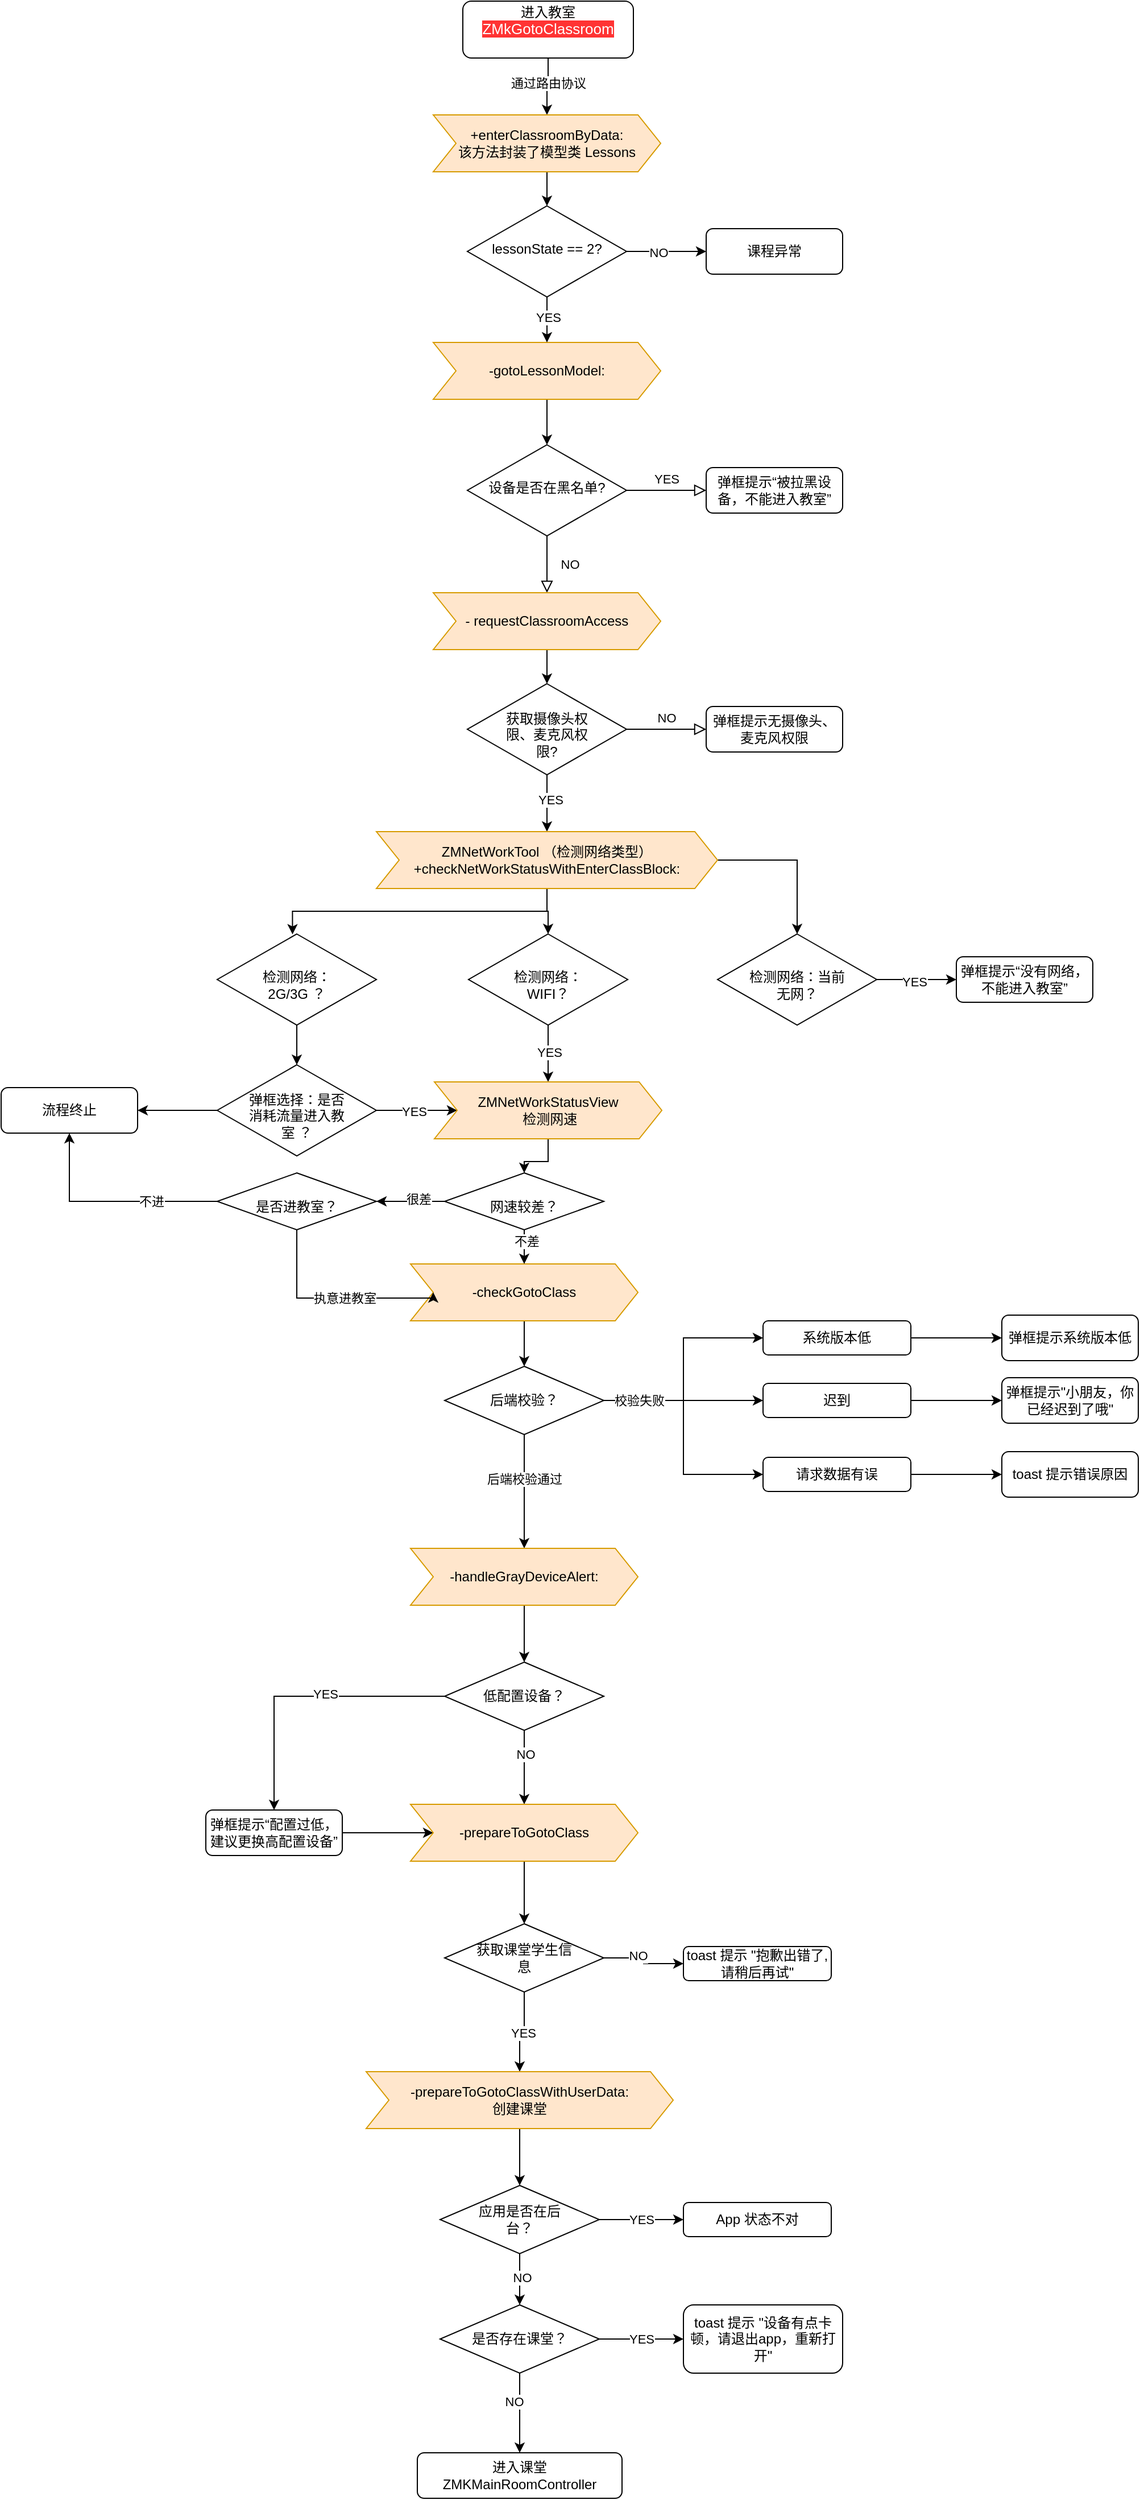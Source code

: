 <mxfile version="14.4.8" type="github" pages="2">
  <diagram id="C5RBs43oDa-KdzZeNtuy" name="进入教室逻辑导图（最新）">
    <mxGraphModel dx="2326" dy="2866" grid="1" gridSize="10" guides="1" tooltips="1" connect="1" arrows="1" fold="1" page="1" pageScale="1" pageWidth="827" pageHeight="1169" math="0" shadow="0">
      <root>
        <mxCell id="WIyWlLk6GJQsqaUBKTNV-0" />
        <mxCell id="WIyWlLk6GJQsqaUBKTNV-1" parent="WIyWlLk6GJQsqaUBKTNV-0" />
        <mxCell id="ccX7Cr4w7bAmjQZFq0Yj-414" style="edgeStyle=orthogonalEdgeStyle;rounded=0;orthogonalLoop=1;jettySize=auto;html=1;entryX=0.5;entryY=0;entryDx=0;entryDy=0;" parent="WIyWlLk6GJQsqaUBKTNV-1" source="ccX7Cr4w7bAmjQZFq0Yj-324" target="ccX7Cr4w7bAmjQZFq0Yj-413" edge="1">
          <mxGeometry relative="1" as="geometry" />
        </mxCell>
        <mxCell id="ccX7Cr4w7bAmjQZFq0Yj-415" value="通过路由协议" style="edgeLabel;html=1;align=center;verticalAlign=middle;resizable=0;points=[];" parent="ccX7Cr4w7bAmjQZFq0Yj-414" vertex="1" connectable="0">
          <mxGeometry x="-0.154" relative="1" as="geometry">
            <mxPoint as="offset" />
          </mxGeometry>
        </mxCell>
        <mxCell id="ccX7Cr4w7bAmjQZFq0Yj-324" value="进入教室&lt;br&gt;&lt;div style=&quot;font-size: 13px&quot;&gt;&lt;font style=&quot;font-size: 13px ; background-color: rgb(255 , 51 , 51)&quot; color=&quot;#ffffff&quot;&gt;ZMkGotoClassroom&lt;/font&gt;&lt;/div&gt;&lt;div style=&quot;font-size: 13px&quot;&gt;&lt;span style=&quot;background-color: rgb(230 , 255 , 204)&quot;&gt;&lt;br&gt;&lt;/span&gt;&lt;/div&gt;" style="rounded=1;whiteSpace=wrap;html=1;fontSize=12;glass=0;strokeWidth=1;shadow=0;" parent="WIyWlLk6GJQsqaUBKTNV-1" vertex="1">
          <mxGeometry x="1326" y="-910" width="150" height="50" as="geometry" />
        </mxCell>
        <mxCell id="ccX7Cr4w7bAmjQZFq0Yj-325" value="NO" style="rounded=0;html=1;jettySize=auto;orthogonalLoop=1;fontSize=11;endArrow=block;endFill=0;endSize=8;strokeWidth=1;shadow=0;labelBackgroundColor=none;edgeStyle=orthogonalEdgeStyle;entryX=0.5;entryY=0;entryDx=0;entryDy=0;" parent="WIyWlLk6GJQsqaUBKTNV-1" source="ccX7Cr4w7bAmjQZFq0Yj-327" target="ccX7Cr4w7bAmjQZFq0Yj-395" edge="1">
          <mxGeometry y="20" relative="1" as="geometry">
            <mxPoint as="offset" />
            <mxPoint x="1380" y="-10" as="targetPoint" />
          </mxGeometry>
        </mxCell>
        <mxCell id="ccX7Cr4w7bAmjQZFq0Yj-326" value="YES" style="edgeStyle=orthogonalEdgeStyle;rounded=0;html=1;jettySize=auto;orthogonalLoop=1;fontSize=11;endArrow=block;endFill=0;endSize=8;strokeWidth=1;shadow=0;labelBackgroundColor=none;" parent="WIyWlLk6GJQsqaUBKTNV-1" source="ccX7Cr4w7bAmjQZFq0Yj-327" target="ccX7Cr4w7bAmjQZFq0Yj-328" edge="1">
          <mxGeometry y="10" relative="1" as="geometry">
            <mxPoint as="offset" />
          </mxGeometry>
        </mxCell>
        <mxCell id="ccX7Cr4w7bAmjQZFq0Yj-327" value="设备是否在黑名单?" style="rhombus;whiteSpace=wrap;html=1;shadow=0;fontFamily=Helvetica;fontSize=12;align=center;strokeWidth=1;spacing=6;spacingTop=-4;" parent="WIyWlLk6GJQsqaUBKTNV-1" vertex="1">
          <mxGeometry x="1330" y="-520" width="140" height="80" as="geometry" />
        </mxCell>
        <mxCell id="ccX7Cr4w7bAmjQZFq0Yj-328" value="弹框提示“被拉黑设备，不能进入教室”" style="rounded=1;whiteSpace=wrap;html=1;fontSize=12;glass=0;strokeWidth=1;shadow=0;" parent="WIyWlLk6GJQsqaUBKTNV-1" vertex="1">
          <mxGeometry x="1540" y="-500" width="120" height="40" as="geometry" />
        </mxCell>
        <mxCell id="ccX7Cr4w7bAmjQZFq0Yj-330" value="NO" style="edgeStyle=orthogonalEdgeStyle;rounded=0;html=1;jettySize=auto;orthogonalLoop=1;fontSize=11;endArrow=block;endFill=0;endSize=8;strokeWidth=1;shadow=0;labelBackgroundColor=none;" parent="WIyWlLk6GJQsqaUBKTNV-1" source="ccX7Cr4w7bAmjQZFq0Yj-331" target="ccX7Cr4w7bAmjQZFq0Yj-333" edge="1">
          <mxGeometry y="10" relative="1" as="geometry">
            <mxPoint as="offset" />
          </mxGeometry>
        </mxCell>
        <mxCell id="ccX7Cr4w7bAmjQZFq0Yj-434" style="edgeStyle=orthogonalEdgeStyle;rounded=0;orthogonalLoop=1;jettySize=auto;html=1;entryX=0.5;entryY=0;entryDx=0;entryDy=0;" parent="WIyWlLk6GJQsqaUBKTNV-1" source="ccX7Cr4w7bAmjQZFq0Yj-331" target="ccX7Cr4w7bAmjQZFq0Yj-433" edge="1">
          <mxGeometry relative="1" as="geometry" />
        </mxCell>
        <mxCell id="ccX7Cr4w7bAmjQZFq0Yj-435" value="YES" style="edgeLabel;html=1;align=center;verticalAlign=middle;resizable=0;points=[];" parent="ccX7Cr4w7bAmjQZFq0Yj-434" vertex="1" connectable="0">
          <mxGeometry x="-0.122" y="3" relative="1" as="geometry">
            <mxPoint as="offset" />
          </mxGeometry>
        </mxCell>
        <mxCell id="ccX7Cr4w7bAmjQZFq0Yj-331" value="获取摄像头权限、麦克风权限?" style="rhombus;whiteSpace=wrap;html=1;shadow=0;fontFamily=Helvetica;fontSize=12;align=center;strokeWidth=1;spacing=6;spacingTop=10;spacingLeft=20;spacingRight=20;" parent="WIyWlLk6GJQsqaUBKTNV-1" vertex="1">
          <mxGeometry x="1330" y="-310" width="140" height="80" as="geometry" />
        </mxCell>
        <mxCell id="ccX7Cr4w7bAmjQZFq0Yj-332" value="进入课堂&lt;br&gt;ZMKMainRoomController" style="rounded=1;whiteSpace=wrap;html=1;fontSize=12;glass=0;strokeWidth=1;shadow=0;" parent="WIyWlLk6GJQsqaUBKTNV-1" vertex="1">
          <mxGeometry x="1286" y="1245" width="180" height="40" as="geometry" />
        </mxCell>
        <mxCell id="ccX7Cr4w7bAmjQZFq0Yj-333" value="弹框提示无摄像头、麦克风权限" style="rounded=1;whiteSpace=wrap;html=1;fontSize=12;glass=0;strokeWidth=1;shadow=0;" parent="WIyWlLk6GJQsqaUBKTNV-1" vertex="1">
          <mxGeometry x="1540" y="-290" width="120" height="40" as="geometry" />
        </mxCell>
        <mxCell id="ccX7Cr4w7bAmjQZFq0Yj-334" style="edgeStyle=orthogonalEdgeStyle;rounded=0;orthogonalLoop=1;jettySize=auto;html=1;entryX=0;entryY=0.5;entryDx=0;entryDy=0;" parent="WIyWlLk6GJQsqaUBKTNV-1" source="ccX7Cr4w7bAmjQZFq0Yj-337" target="ccX7Cr4w7bAmjQZFq0Yj-338" edge="1">
          <mxGeometry relative="1" as="geometry" />
        </mxCell>
        <mxCell id="ccX7Cr4w7bAmjQZFq0Yj-335" value="YES" style="edgeLabel;html=1;align=center;verticalAlign=middle;resizable=0;points=[];" parent="ccX7Cr4w7bAmjQZFq0Yj-334" vertex="1" connectable="0">
          <mxGeometry x="-0.067" y="-2" relative="1" as="geometry">
            <mxPoint as="offset" />
          </mxGeometry>
        </mxCell>
        <mxCell id="ccX7Cr4w7bAmjQZFq0Yj-337" value="检测网络：当前无网？" style="rhombus;whiteSpace=wrap;html=1;shadow=0;fontFamily=Helvetica;fontSize=12;align=center;strokeWidth=1;spacing=6;spacingTop=10;spacingLeft=20;spacingRight=20;" parent="WIyWlLk6GJQsqaUBKTNV-1" vertex="1">
          <mxGeometry x="1550" y="-90" width="140" height="80" as="geometry" />
        </mxCell>
        <mxCell id="ccX7Cr4w7bAmjQZFq0Yj-338" value="弹框提示“没有网络，不能进入教室”" style="rounded=1;whiteSpace=wrap;html=1;fontSize=12;glass=0;strokeWidth=1;shadow=0;" parent="WIyWlLk6GJQsqaUBKTNV-1" vertex="1">
          <mxGeometry x="1760" y="-70" width="120" height="40" as="geometry" />
        </mxCell>
        <mxCell id="ccX7Cr4w7bAmjQZFq0Yj-442" style="edgeStyle=orthogonalEdgeStyle;rounded=0;orthogonalLoop=1;jettySize=auto;html=1;entryX=0.5;entryY=0;entryDx=0;entryDy=0;" parent="WIyWlLk6GJQsqaUBKTNV-1" source="ccX7Cr4w7bAmjQZFq0Yj-340" target="ccX7Cr4w7bAmjQZFq0Yj-441" edge="1">
          <mxGeometry relative="1" as="geometry" />
        </mxCell>
        <mxCell id="ccX7Cr4w7bAmjQZFq0Yj-445" value="YES" style="edgeLabel;html=1;align=center;verticalAlign=middle;resizable=0;points=[];" parent="ccX7Cr4w7bAmjQZFq0Yj-442" vertex="1" connectable="0">
          <mxGeometry x="-0.048" y="1" relative="1" as="geometry">
            <mxPoint as="offset" />
          </mxGeometry>
        </mxCell>
        <mxCell id="ccX7Cr4w7bAmjQZFq0Yj-340" value="检测网络：WIFI？" style="rhombus;whiteSpace=wrap;html=1;shadow=0;fontFamily=Helvetica;fontSize=12;align=center;strokeWidth=1;spacing=6;spacingTop=10;spacingLeft=20;spacingRight=20;" parent="WIyWlLk6GJQsqaUBKTNV-1" vertex="1">
          <mxGeometry x="1331" y="-90" width="140" height="80" as="geometry" />
        </mxCell>
        <mxCell id="ccX7Cr4w7bAmjQZFq0Yj-438" style="edgeStyle=orthogonalEdgeStyle;rounded=0;orthogonalLoop=1;jettySize=auto;html=1;entryX=0.5;entryY=0;entryDx=0;entryDy=0;" parent="WIyWlLk6GJQsqaUBKTNV-1" source="ccX7Cr4w7bAmjQZFq0Yj-343" target="ccX7Cr4w7bAmjQZFq0Yj-431" edge="1">
          <mxGeometry relative="1" as="geometry" />
        </mxCell>
        <mxCell id="ccX7Cr4w7bAmjQZFq0Yj-343" value="检测网络：2G/3G ？" style="rhombus;whiteSpace=wrap;html=1;shadow=0;fontFamily=Helvetica;fontSize=12;align=center;strokeWidth=1;spacing=6;spacingTop=10;spacingLeft=20;spacingRight=20;" parent="WIyWlLk6GJQsqaUBKTNV-1" vertex="1">
          <mxGeometry x="1110" y="-90" width="140" height="80" as="geometry" />
        </mxCell>
        <mxCell id="ccX7Cr4w7bAmjQZFq0Yj-349" value="流程终止" style="rounded=1;whiteSpace=wrap;html=1;fontSize=12;glass=0;strokeWidth=1;shadow=0;" parent="WIyWlLk6GJQsqaUBKTNV-1" vertex="1">
          <mxGeometry x="920" y="45" width="120" height="40" as="geometry" />
        </mxCell>
        <mxCell id="ccX7Cr4w7bAmjQZFq0Yj-350" style="edgeStyle=orthogonalEdgeStyle;rounded=0;orthogonalLoop=1;jettySize=auto;html=1;entryX=0.5;entryY=0;entryDx=0;entryDy=0;exitX=1;exitY=0.5;exitDx=0;exitDy=0;" parent="WIyWlLk6GJQsqaUBKTNV-1" source="ccX7Cr4w7bAmjQZFq0Yj-433" target="ccX7Cr4w7bAmjQZFq0Yj-337" edge="1">
          <mxGeometry relative="1" as="geometry">
            <mxPoint x="1460.0" y="-70" as="sourcePoint" />
          </mxGeometry>
        </mxCell>
        <mxCell id="ccX7Cr4w7bAmjQZFq0Yj-352" style="edgeStyle=orthogonalEdgeStyle;rounded=0;orthogonalLoop=1;jettySize=auto;html=1;entryX=0;entryY=0.5;entryDx=0;entryDy=0;" parent="WIyWlLk6GJQsqaUBKTNV-1" source="ccX7Cr4w7bAmjQZFq0Yj-358" target="ccX7Cr4w7bAmjQZFq0Yj-359" edge="1">
          <mxGeometry relative="1" as="geometry" />
        </mxCell>
        <mxCell id="ccX7Cr4w7bAmjQZFq0Yj-353" style="edgeStyle=orthogonalEdgeStyle;rounded=0;orthogonalLoop=1;jettySize=auto;html=1;entryX=0;entryY=0.5;entryDx=0;entryDy=0;" parent="WIyWlLk6GJQsqaUBKTNV-1" source="ccX7Cr4w7bAmjQZFq0Yj-358" target="ccX7Cr4w7bAmjQZFq0Yj-360" edge="1">
          <mxGeometry relative="1" as="geometry" />
        </mxCell>
        <mxCell id="ccX7Cr4w7bAmjQZFq0Yj-354" style="edgeStyle=orthogonalEdgeStyle;rounded=0;orthogonalLoop=1;jettySize=auto;html=1;entryX=0;entryY=0.5;entryDx=0;entryDy=0;" parent="WIyWlLk6GJQsqaUBKTNV-1" source="ccX7Cr4w7bAmjQZFq0Yj-358" target="ccX7Cr4w7bAmjQZFq0Yj-361" edge="1">
          <mxGeometry relative="1" as="geometry" />
        </mxCell>
        <mxCell id="ccX7Cr4w7bAmjQZFq0Yj-355" value="校验失败" style="edgeLabel;html=1;align=center;verticalAlign=middle;resizable=0;points=[];" parent="ccX7Cr4w7bAmjQZFq0Yj-354" vertex="1" connectable="0">
          <mxGeometry x="-0.846" relative="1" as="geometry">
            <mxPoint x="15" as="offset" />
          </mxGeometry>
        </mxCell>
        <mxCell id="ccX7Cr4w7bAmjQZFq0Yj-356" style="edgeStyle=orthogonalEdgeStyle;rounded=0;orthogonalLoop=1;jettySize=auto;html=1;entryX=0.5;entryY=0;entryDx=0;entryDy=0;" parent="WIyWlLk6GJQsqaUBKTNV-1" source="ccX7Cr4w7bAmjQZFq0Yj-358" target="ccX7Cr4w7bAmjQZFq0Yj-406" edge="1">
          <mxGeometry relative="1" as="geometry">
            <mxPoint x="1380" y="450" as="targetPoint" />
          </mxGeometry>
        </mxCell>
        <mxCell id="ccX7Cr4w7bAmjQZFq0Yj-357" value="后端校验通过" style="edgeLabel;html=1;align=center;verticalAlign=middle;resizable=0;points=[];" parent="ccX7Cr4w7bAmjQZFq0Yj-356" vertex="1" connectable="0">
          <mxGeometry x="-0.225" relative="1" as="geometry">
            <mxPoint as="offset" />
          </mxGeometry>
        </mxCell>
        <mxCell id="ccX7Cr4w7bAmjQZFq0Yj-358" value="后端校验？" style="rhombus;whiteSpace=wrap;html=1;shadow=0;fontFamily=Helvetica;fontSize=12;align=center;strokeWidth=1;spacing=6;spacingTop=0;spacingLeft=20;spacingRight=20;" parent="WIyWlLk6GJQsqaUBKTNV-1" vertex="1">
          <mxGeometry x="1310" y="290" width="140" height="60" as="geometry" />
        </mxCell>
        <mxCell id="ccX7Cr4w7bAmjQZFq0Yj-401" style="edgeStyle=orthogonalEdgeStyle;rounded=0;orthogonalLoop=1;jettySize=auto;html=1;entryX=0;entryY=0.5;entryDx=0;entryDy=0;" parent="WIyWlLk6GJQsqaUBKTNV-1" source="ccX7Cr4w7bAmjQZFq0Yj-359" target="ccX7Cr4w7bAmjQZFq0Yj-400" edge="1">
          <mxGeometry relative="1" as="geometry" />
        </mxCell>
        <mxCell id="ccX7Cr4w7bAmjQZFq0Yj-359" value="系统版本低" style="rounded=1;whiteSpace=wrap;html=1;fontSize=12;glass=0;strokeWidth=1;shadow=0;" parent="WIyWlLk6GJQsqaUBKTNV-1" vertex="1">
          <mxGeometry x="1590" y="250" width="130" height="30" as="geometry" />
        </mxCell>
        <mxCell id="ccX7Cr4w7bAmjQZFq0Yj-403" style="edgeStyle=orthogonalEdgeStyle;rounded=0;orthogonalLoop=1;jettySize=auto;html=1;entryX=0;entryY=0.5;entryDx=0;entryDy=0;" parent="WIyWlLk6GJQsqaUBKTNV-1" source="ccX7Cr4w7bAmjQZFq0Yj-360" target="ccX7Cr4w7bAmjQZFq0Yj-402" edge="1">
          <mxGeometry relative="1" as="geometry" />
        </mxCell>
        <mxCell id="ccX7Cr4w7bAmjQZFq0Yj-360" value="迟到" style="rounded=1;whiteSpace=wrap;html=1;fontSize=12;glass=0;strokeWidth=1;shadow=0;" parent="WIyWlLk6GJQsqaUBKTNV-1" vertex="1">
          <mxGeometry x="1590" y="305" width="130" height="30" as="geometry" />
        </mxCell>
        <mxCell id="ccX7Cr4w7bAmjQZFq0Yj-405" style="edgeStyle=orthogonalEdgeStyle;rounded=0;orthogonalLoop=1;jettySize=auto;html=1;entryX=0;entryY=0.5;entryDx=0;entryDy=0;" parent="WIyWlLk6GJQsqaUBKTNV-1" source="ccX7Cr4w7bAmjQZFq0Yj-361" target="ccX7Cr4w7bAmjQZFq0Yj-404" edge="1">
          <mxGeometry relative="1" as="geometry" />
        </mxCell>
        <mxCell id="ccX7Cr4w7bAmjQZFq0Yj-361" value="请求数据有误" style="rounded=1;whiteSpace=wrap;html=1;fontSize=12;glass=0;strokeWidth=1;shadow=0;" parent="WIyWlLk6GJQsqaUBKTNV-1" vertex="1">
          <mxGeometry x="1590" y="370" width="130" height="30" as="geometry" />
        </mxCell>
        <mxCell id="ccX7Cr4w7bAmjQZFq0Yj-362" style="edgeStyle=orthogonalEdgeStyle;rounded=0;orthogonalLoop=1;jettySize=auto;html=1;" parent="WIyWlLk6GJQsqaUBKTNV-1" source="ccX7Cr4w7bAmjQZFq0Yj-366" target="ccX7Cr4w7bAmjQZFq0Yj-368" edge="1">
          <mxGeometry relative="1" as="geometry" />
        </mxCell>
        <mxCell id="ccX7Cr4w7bAmjQZFq0Yj-363" value="YES" style="edgeLabel;html=1;align=center;verticalAlign=middle;resizable=0;points=[];" parent="ccX7Cr4w7bAmjQZFq0Yj-362" vertex="1" connectable="0">
          <mxGeometry x="-0.156" y="-2" relative="1" as="geometry">
            <mxPoint as="offset" />
          </mxGeometry>
        </mxCell>
        <mxCell id="ccX7Cr4w7bAmjQZFq0Yj-364" style="edgeStyle=orthogonalEdgeStyle;rounded=0;orthogonalLoop=1;jettySize=auto;html=1;entryX=0.5;entryY=0;entryDx=0;entryDy=0;" parent="WIyWlLk6GJQsqaUBKTNV-1" source="ccX7Cr4w7bAmjQZFq0Yj-366" target="ccX7Cr4w7bAmjQZFq0Yj-408" edge="1">
          <mxGeometry relative="1" as="geometry">
            <mxPoint x="1380" y="780" as="targetPoint" />
          </mxGeometry>
        </mxCell>
        <mxCell id="ccX7Cr4w7bAmjQZFq0Yj-365" value="NO" style="edgeLabel;html=1;align=center;verticalAlign=middle;resizable=0;points=[];" parent="ccX7Cr4w7bAmjQZFq0Yj-364" vertex="1" connectable="0">
          <mxGeometry x="-0.356" y="1" relative="1" as="geometry">
            <mxPoint as="offset" />
          </mxGeometry>
        </mxCell>
        <mxCell id="ccX7Cr4w7bAmjQZFq0Yj-366" value="低配置设备？" style="rhombus;whiteSpace=wrap;html=1;shadow=0;fontFamily=Helvetica;fontSize=12;align=center;strokeWidth=1;spacing=6;spacingTop=0;spacingLeft=20;spacingRight=20;" parent="WIyWlLk6GJQsqaUBKTNV-1" vertex="1">
          <mxGeometry x="1310" y="550" width="140" height="60" as="geometry" />
        </mxCell>
        <mxCell id="ccX7Cr4w7bAmjQZFq0Yj-409" style="edgeStyle=orthogonalEdgeStyle;rounded=0;orthogonalLoop=1;jettySize=auto;html=1;entryX=0;entryY=0.5;entryDx=0;entryDy=0;" parent="WIyWlLk6GJQsqaUBKTNV-1" source="ccX7Cr4w7bAmjQZFq0Yj-368" target="ccX7Cr4w7bAmjQZFq0Yj-408" edge="1">
          <mxGeometry relative="1" as="geometry" />
        </mxCell>
        <mxCell id="ccX7Cr4w7bAmjQZFq0Yj-368" value="弹框提示“配置过低，建议更换高配置设备”" style="rounded=1;whiteSpace=wrap;html=1;fontSize=12;glass=0;strokeWidth=1;shadow=0;" parent="WIyWlLk6GJQsqaUBKTNV-1" vertex="1">
          <mxGeometry x="1100" y="680" width="120" height="40" as="geometry" />
        </mxCell>
        <mxCell id="ccX7Cr4w7bAmjQZFq0Yj-371" style="edgeStyle=orthogonalEdgeStyle;rounded=0;orthogonalLoop=1;jettySize=auto;html=1;entryX=0;entryY=0.5;entryDx=0;entryDy=0;" parent="WIyWlLk6GJQsqaUBKTNV-1" source="ccX7Cr4w7bAmjQZFq0Yj-375" target="ccX7Cr4w7bAmjQZFq0Yj-376" edge="1">
          <mxGeometry relative="1" as="geometry" />
        </mxCell>
        <mxCell id="ccX7Cr4w7bAmjQZFq0Yj-372" value="NO" style="edgeLabel;html=1;align=center;verticalAlign=middle;resizable=0;points=[];" parent="ccX7Cr4w7bAmjQZFq0Yj-371" vertex="1" connectable="0">
          <mxGeometry x="-0.169" y="2" relative="1" as="geometry">
            <mxPoint x="-1" as="offset" />
          </mxGeometry>
        </mxCell>
        <mxCell id="ccX7Cr4w7bAmjQZFq0Yj-373" style="edgeStyle=orthogonalEdgeStyle;rounded=0;orthogonalLoop=1;jettySize=auto;html=1;entryX=0.5;entryY=0;entryDx=0;entryDy=0;" parent="WIyWlLk6GJQsqaUBKTNV-1" source="ccX7Cr4w7bAmjQZFq0Yj-375" target="ccX7Cr4w7bAmjQZFq0Yj-411" edge="1">
          <mxGeometry relative="1" as="geometry">
            <mxPoint x="1380" y="920" as="targetPoint" />
          </mxGeometry>
        </mxCell>
        <mxCell id="ccX7Cr4w7bAmjQZFq0Yj-374" value="YES" style="edgeLabel;html=1;align=center;verticalAlign=middle;resizable=0;points=[];" parent="ccX7Cr4w7bAmjQZFq0Yj-373" vertex="1" connectable="0">
          <mxGeometry x="-0.025" y="1" relative="1" as="geometry">
            <mxPoint as="offset" />
          </mxGeometry>
        </mxCell>
        <mxCell id="ccX7Cr4w7bAmjQZFq0Yj-375" value="获取课堂学生信息" style="rhombus;whiteSpace=wrap;html=1;shadow=0;fontFamily=Helvetica;fontSize=12;align=center;strokeWidth=1;spacing=6;spacingTop=0;spacingLeft=20;spacingRight=20;" parent="WIyWlLk6GJQsqaUBKTNV-1" vertex="1">
          <mxGeometry x="1310" y="780" width="140" height="60" as="geometry" />
        </mxCell>
        <mxCell id="ccX7Cr4w7bAmjQZFq0Yj-376" value="toast 提示&amp;nbsp;&quot;抱歉出错了,请稍后再试&quot;" style="rounded=1;whiteSpace=wrap;html=1;fontSize=12;glass=0;strokeWidth=1;shadow=0;" parent="WIyWlLk6GJQsqaUBKTNV-1" vertex="1">
          <mxGeometry x="1520" y="800" width="130" height="30" as="geometry" />
        </mxCell>
        <mxCell id="ccX7Cr4w7bAmjQZFq0Yj-377" value="YES" style="edgeStyle=orthogonalEdgeStyle;rounded=0;orthogonalLoop=1;jettySize=auto;html=1;" parent="WIyWlLk6GJQsqaUBKTNV-1" source="ccX7Cr4w7bAmjQZFq0Yj-380" target="ccX7Cr4w7bAmjQZFq0Yj-381" edge="1">
          <mxGeometry relative="1" as="geometry" />
        </mxCell>
        <mxCell id="ccX7Cr4w7bAmjQZFq0Yj-378" style="edgeStyle=orthogonalEdgeStyle;rounded=0;orthogonalLoop=1;jettySize=auto;html=1;entryX=0.5;entryY=0;entryDx=0;entryDy=0;" parent="WIyWlLk6GJQsqaUBKTNV-1" source="ccX7Cr4w7bAmjQZFq0Yj-380" target="ccX7Cr4w7bAmjQZFq0Yj-385" edge="1">
          <mxGeometry relative="1" as="geometry" />
        </mxCell>
        <mxCell id="ccX7Cr4w7bAmjQZFq0Yj-379" value="NO" style="edgeLabel;html=1;align=center;verticalAlign=middle;resizable=0;points=[];" parent="ccX7Cr4w7bAmjQZFq0Yj-378" vertex="1" connectable="0">
          <mxGeometry x="-0.064" y="2" relative="1" as="geometry">
            <mxPoint as="offset" />
          </mxGeometry>
        </mxCell>
        <mxCell id="ccX7Cr4w7bAmjQZFq0Yj-380" value="应用是否在后台？" style="rhombus;whiteSpace=wrap;html=1;shadow=0;fontFamily=Helvetica;fontSize=12;align=center;strokeWidth=1;spacing=6;spacingTop=0;spacingLeft=20;spacingRight=20;" parent="WIyWlLk6GJQsqaUBKTNV-1" vertex="1">
          <mxGeometry x="1306" y="1010" width="140" height="60" as="geometry" />
        </mxCell>
        <mxCell id="ccX7Cr4w7bAmjQZFq0Yj-381" value="App 状态不对" style="rounded=1;whiteSpace=wrap;html=1;fontSize=12;glass=0;strokeWidth=1;shadow=0;" parent="WIyWlLk6GJQsqaUBKTNV-1" vertex="1">
          <mxGeometry x="1520" y="1025" width="130" height="30" as="geometry" />
        </mxCell>
        <mxCell id="ccX7Cr4w7bAmjQZFq0Yj-382" value="YES" style="edgeStyle=orthogonalEdgeStyle;rounded=0;orthogonalLoop=1;jettySize=auto;html=1;exitX=1;exitY=0.5;exitDx=0;exitDy=0;" parent="WIyWlLk6GJQsqaUBKTNV-1" source="ccX7Cr4w7bAmjQZFq0Yj-385" target="ccX7Cr4w7bAmjQZFq0Yj-386" edge="1">
          <mxGeometry relative="1" as="geometry" />
        </mxCell>
        <mxCell id="ccX7Cr4w7bAmjQZFq0Yj-383" style="edgeStyle=orthogonalEdgeStyle;rounded=0;orthogonalLoop=1;jettySize=auto;html=1;entryX=0.5;entryY=0;entryDx=0;entryDy=0;" parent="WIyWlLk6GJQsqaUBKTNV-1" source="ccX7Cr4w7bAmjQZFq0Yj-385" target="ccX7Cr4w7bAmjQZFq0Yj-332" edge="1">
          <mxGeometry relative="1" as="geometry" />
        </mxCell>
        <mxCell id="ccX7Cr4w7bAmjQZFq0Yj-384" value="NO" style="edgeLabel;html=1;align=center;verticalAlign=middle;resizable=0;points=[];" parent="ccX7Cr4w7bAmjQZFq0Yj-383" vertex="1" connectable="0">
          <mxGeometry x="-0.287" y="-5" relative="1" as="geometry">
            <mxPoint as="offset" />
          </mxGeometry>
        </mxCell>
        <mxCell id="ccX7Cr4w7bAmjQZFq0Yj-385" value="是否存在课堂？" style="rhombus;whiteSpace=wrap;html=1;shadow=0;fontFamily=Helvetica;fontSize=12;align=center;strokeWidth=1;spacing=6;spacingTop=0;spacingLeft=20;spacingRight=20;" parent="WIyWlLk6GJQsqaUBKTNV-1" vertex="1">
          <mxGeometry x="1306" y="1115" width="140" height="60" as="geometry" />
        </mxCell>
        <mxCell id="ccX7Cr4w7bAmjQZFq0Yj-386" value="toast 提示&amp;nbsp;&quot;设备有点卡顿，请退出app，重新打开&quot;" style="rounded=1;whiteSpace=wrap;html=1;fontSize=12;glass=0;strokeWidth=1;shadow=0;" parent="WIyWlLk6GJQsqaUBKTNV-1" vertex="1">
          <mxGeometry x="1520" y="1115" width="140" height="60" as="geometry" />
        </mxCell>
        <mxCell id="ccX7Cr4w7bAmjQZFq0Yj-394" style="edgeStyle=orthogonalEdgeStyle;rounded=0;orthogonalLoop=1;jettySize=auto;html=1;entryX=0.5;entryY=0;entryDx=0;entryDy=0;" parent="WIyWlLk6GJQsqaUBKTNV-1" source="ccX7Cr4w7bAmjQZFq0Yj-392" target="ccX7Cr4w7bAmjQZFq0Yj-327" edge="1">
          <mxGeometry relative="1" as="geometry" />
        </mxCell>
        <mxCell id="ccX7Cr4w7bAmjQZFq0Yj-392" value="-gotoLessonModel:" style="shape=step;perimeter=stepPerimeter;whiteSpace=wrap;html=1;fixedSize=1;fillColor=#ffe6cc;strokeColor=#d79b00;" parent="WIyWlLk6GJQsqaUBKTNV-1" vertex="1">
          <mxGeometry x="1300" y="-610" width="200" height="50" as="geometry" />
        </mxCell>
        <mxCell id="ccX7Cr4w7bAmjQZFq0Yj-396" style="edgeStyle=orthogonalEdgeStyle;rounded=0;orthogonalLoop=1;jettySize=auto;html=1;entryX=0.5;entryY=0;entryDx=0;entryDy=0;" parent="WIyWlLk6GJQsqaUBKTNV-1" source="ccX7Cr4w7bAmjQZFq0Yj-395" target="ccX7Cr4w7bAmjQZFq0Yj-331" edge="1">
          <mxGeometry relative="1" as="geometry" />
        </mxCell>
        <mxCell id="ccX7Cr4w7bAmjQZFq0Yj-395" value="- requestClassroomAccess" style="shape=step;perimeter=stepPerimeter;whiteSpace=wrap;html=1;fixedSize=1;fillColor=#ffe6cc;strokeColor=#d79b00;" parent="WIyWlLk6GJQsqaUBKTNV-1" vertex="1">
          <mxGeometry x="1300" y="-390" width="200" height="50" as="geometry" />
        </mxCell>
        <mxCell id="ccX7Cr4w7bAmjQZFq0Yj-399" style="edgeStyle=orthogonalEdgeStyle;rounded=0;orthogonalLoop=1;jettySize=auto;html=1;entryX=0.5;entryY=0;entryDx=0;entryDy=0;" parent="WIyWlLk6GJQsqaUBKTNV-1" source="ccX7Cr4w7bAmjQZFq0Yj-397" target="ccX7Cr4w7bAmjQZFq0Yj-358" edge="1">
          <mxGeometry relative="1" as="geometry" />
        </mxCell>
        <mxCell id="ccX7Cr4w7bAmjQZFq0Yj-397" value="-checkGotoClass" style="shape=step;perimeter=stepPerimeter;whiteSpace=wrap;html=1;fixedSize=1;fillColor=#ffe6cc;strokeColor=#d79b00;" parent="WIyWlLk6GJQsqaUBKTNV-1" vertex="1">
          <mxGeometry x="1280" y="200" width="200" height="50" as="geometry" />
        </mxCell>
        <mxCell id="ccX7Cr4w7bAmjQZFq0Yj-400" value="弹框提示系统版本低" style="rounded=1;whiteSpace=wrap;html=1;fontSize=12;glass=0;strokeWidth=1;shadow=0;" parent="WIyWlLk6GJQsqaUBKTNV-1" vertex="1">
          <mxGeometry x="1800" y="245" width="120" height="40" as="geometry" />
        </mxCell>
        <mxCell id="ccX7Cr4w7bAmjQZFq0Yj-402" value="弹框提示&quot;小朋友，你已经迟到了哦&quot;" style="rounded=1;whiteSpace=wrap;html=1;fontSize=12;glass=0;strokeWidth=1;shadow=0;" parent="WIyWlLk6GJQsqaUBKTNV-1" vertex="1">
          <mxGeometry x="1800" y="300" width="120" height="40" as="geometry" />
        </mxCell>
        <mxCell id="ccX7Cr4w7bAmjQZFq0Yj-404" value="toast 提示错误原因" style="rounded=1;whiteSpace=wrap;html=1;fontSize=12;glass=0;strokeWidth=1;shadow=0;" parent="WIyWlLk6GJQsqaUBKTNV-1" vertex="1">
          <mxGeometry x="1800" y="365" width="120" height="40" as="geometry" />
        </mxCell>
        <mxCell id="ccX7Cr4w7bAmjQZFq0Yj-407" style="edgeStyle=orthogonalEdgeStyle;rounded=0;orthogonalLoop=1;jettySize=auto;html=1;entryX=0.5;entryY=0;entryDx=0;entryDy=0;" parent="WIyWlLk6GJQsqaUBKTNV-1" source="ccX7Cr4w7bAmjQZFq0Yj-406" target="ccX7Cr4w7bAmjQZFq0Yj-366" edge="1">
          <mxGeometry relative="1" as="geometry" />
        </mxCell>
        <mxCell id="ccX7Cr4w7bAmjQZFq0Yj-406" value="-handleGrayDeviceAlert:" style="shape=step;perimeter=stepPerimeter;whiteSpace=wrap;html=1;fixedSize=1;fillColor=#ffe6cc;strokeColor=#d79b00;" parent="WIyWlLk6GJQsqaUBKTNV-1" vertex="1">
          <mxGeometry x="1280" y="450" width="200" height="50" as="geometry" />
        </mxCell>
        <mxCell id="ccX7Cr4w7bAmjQZFq0Yj-410" value="" style="edgeStyle=orthogonalEdgeStyle;rounded=0;orthogonalLoop=1;jettySize=auto;html=1;entryX=0.5;entryY=0;entryDx=0;entryDy=0;" parent="WIyWlLk6GJQsqaUBKTNV-1" source="ccX7Cr4w7bAmjQZFq0Yj-408" target="ccX7Cr4w7bAmjQZFq0Yj-375" edge="1">
          <mxGeometry relative="1" as="geometry">
            <mxPoint x="1390" y="780" as="targetPoint" />
          </mxGeometry>
        </mxCell>
        <mxCell id="ccX7Cr4w7bAmjQZFq0Yj-408" value="-prepareToGotoClass" style="shape=step;perimeter=stepPerimeter;whiteSpace=wrap;html=1;fixedSize=1;fillColor=#ffe6cc;strokeColor=#d79b00;" parent="WIyWlLk6GJQsqaUBKTNV-1" vertex="1">
          <mxGeometry x="1280" y="675" width="200" height="50" as="geometry" />
        </mxCell>
        <mxCell id="ccX7Cr4w7bAmjQZFq0Yj-412" style="edgeStyle=orthogonalEdgeStyle;rounded=0;orthogonalLoop=1;jettySize=auto;html=1;entryX=0.5;entryY=0;entryDx=0;entryDy=0;" parent="WIyWlLk6GJQsqaUBKTNV-1" source="ccX7Cr4w7bAmjQZFq0Yj-411" target="ccX7Cr4w7bAmjQZFq0Yj-380" edge="1">
          <mxGeometry relative="1" as="geometry" />
        </mxCell>
        <mxCell id="ccX7Cr4w7bAmjQZFq0Yj-411" value="-prepareToGotoClassWithUserData:&lt;br&gt;创建课堂" style="shape=step;perimeter=stepPerimeter;whiteSpace=wrap;html=1;fixedSize=1;fillColor=#ffe6cc;strokeColor=#d79b00;" parent="WIyWlLk6GJQsqaUBKTNV-1" vertex="1">
          <mxGeometry x="1241" y="910" width="270" height="50" as="geometry" />
        </mxCell>
        <mxCell id="ccX7Cr4w7bAmjQZFq0Yj-418" style="edgeStyle=orthogonalEdgeStyle;rounded=0;orthogonalLoop=1;jettySize=auto;html=1;entryX=0.5;entryY=0;entryDx=0;entryDy=0;" parent="WIyWlLk6GJQsqaUBKTNV-1" source="ccX7Cr4w7bAmjQZFq0Yj-413" target="ccX7Cr4w7bAmjQZFq0Yj-416" edge="1">
          <mxGeometry relative="1" as="geometry" />
        </mxCell>
        <mxCell id="ccX7Cr4w7bAmjQZFq0Yj-413" value="+enterClassroomByData:&lt;br&gt;该方法封装了模型类 Lessons" style="shape=step;perimeter=stepPerimeter;whiteSpace=wrap;html=1;fixedSize=1;fillColor=#ffe6cc;strokeColor=#d79b00;" parent="WIyWlLk6GJQsqaUBKTNV-1" vertex="1">
          <mxGeometry x="1300" y="-810" width="200" height="50" as="geometry" />
        </mxCell>
        <mxCell id="ccX7Cr4w7bAmjQZFq0Yj-417" style="edgeStyle=orthogonalEdgeStyle;rounded=0;orthogonalLoop=1;jettySize=auto;html=1;" parent="WIyWlLk6GJQsqaUBKTNV-1" source="ccX7Cr4w7bAmjQZFq0Yj-416" target="ccX7Cr4w7bAmjQZFq0Yj-392" edge="1">
          <mxGeometry relative="1" as="geometry" />
        </mxCell>
        <mxCell id="ccX7Cr4w7bAmjQZFq0Yj-419" value="YES" style="edgeLabel;html=1;align=center;verticalAlign=middle;resizable=0;points=[];" parent="ccX7Cr4w7bAmjQZFq0Yj-417" vertex="1" connectable="0">
          <mxGeometry x="-0.129" y="1" relative="1" as="geometry">
            <mxPoint as="offset" />
          </mxGeometry>
        </mxCell>
        <mxCell id="ccX7Cr4w7bAmjQZFq0Yj-421" style="edgeStyle=orthogonalEdgeStyle;rounded=0;orthogonalLoop=1;jettySize=auto;html=1;entryX=0;entryY=0.5;entryDx=0;entryDy=0;" parent="WIyWlLk6GJQsqaUBKTNV-1" source="ccX7Cr4w7bAmjQZFq0Yj-416" target="ccX7Cr4w7bAmjQZFq0Yj-420" edge="1">
          <mxGeometry relative="1" as="geometry" />
        </mxCell>
        <mxCell id="ccX7Cr4w7bAmjQZFq0Yj-422" value="NO" style="edgeLabel;html=1;align=center;verticalAlign=middle;resizable=0;points=[];" parent="ccX7Cr4w7bAmjQZFq0Yj-421" vertex="1" connectable="0">
          <mxGeometry x="-0.214" y="-1" relative="1" as="geometry">
            <mxPoint as="offset" />
          </mxGeometry>
        </mxCell>
        <mxCell id="ccX7Cr4w7bAmjQZFq0Yj-416" value="lessonState == 2?" style="rhombus;whiteSpace=wrap;html=1;shadow=0;fontFamily=Helvetica;fontSize=12;align=center;strokeWidth=1;spacing=6;spacingTop=-4;" parent="WIyWlLk6GJQsqaUBKTNV-1" vertex="1">
          <mxGeometry x="1330" y="-730" width="140" height="80" as="geometry" />
        </mxCell>
        <mxCell id="ccX7Cr4w7bAmjQZFq0Yj-420" value="课程异常" style="rounded=1;whiteSpace=wrap;html=1;fontSize=12;glass=0;strokeWidth=1;shadow=0;" parent="WIyWlLk6GJQsqaUBKTNV-1" vertex="1">
          <mxGeometry x="1540" y="-710" width="120" height="40" as="geometry" />
        </mxCell>
        <mxCell id="ccX7Cr4w7bAmjQZFq0Yj-439" style="edgeStyle=orthogonalEdgeStyle;rounded=0;orthogonalLoop=1;jettySize=auto;html=1;entryX=1;entryY=0.5;entryDx=0;entryDy=0;" parent="WIyWlLk6GJQsqaUBKTNV-1" source="ccX7Cr4w7bAmjQZFq0Yj-431" target="ccX7Cr4w7bAmjQZFq0Yj-349" edge="1">
          <mxGeometry relative="1" as="geometry" />
        </mxCell>
        <mxCell id="ccX7Cr4w7bAmjQZFq0Yj-443" style="edgeStyle=orthogonalEdgeStyle;rounded=0;orthogonalLoop=1;jettySize=auto;html=1;" parent="WIyWlLk6GJQsqaUBKTNV-1" source="ccX7Cr4w7bAmjQZFq0Yj-431" target="ccX7Cr4w7bAmjQZFq0Yj-441" edge="1">
          <mxGeometry relative="1" as="geometry" />
        </mxCell>
        <mxCell id="ccX7Cr4w7bAmjQZFq0Yj-444" value="YES" style="edgeLabel;html=1;align=center;verticalAlign=middle;resizable=0;points=[];" parent="ccX7Cr4w7bAmjQZFq0Yj-443" vertex="1" connectable="0">
          <mxGeometry x="-0.088" y="-1" relative="1" as="geometry">
            <mxPoint as="offset" />
          </mxGeometry>
        </mxCell>
        <mxCell id="ccX7Cr4w7bAmjQZFq0Yj-431" value="弹框选择：是否消耗流量进入教室 ？" style="rhombus;whiteSpace=wrap;html=1;shadow=0;fontFamily=Helvetica;fontSize=12;align=center;strokeWidth=1;spacing=6;spacingTop=10;spacingLeft=20;spacingRight=20;" parent="WIyWlLk6GJQsqaUBKTNV-1" vertex="1">
          <mxGeometry x="1110" y="25" width="140" height="80" as="geometry" />
        </mxCell>
        <mxCell id="ccX7Cr4w7bAmjQZFq0Yj-436" style="edgeStyle=orthogonalEdgeStyle;rounded=0;orthogonalLoop=1;jettySize=auto;html=1;entryX=0.5;entryY=0;entryDx=0;entryDy=0;" parent="WIyWlLk6GJQsqaUBKTNV-1" source="ccX7Cr4w7bAmjQZFq0Yj-433" target="ccX7Cr4w7bAmjQZFq0Yj-340" edge="1">
          <mxGeometry relative="1" as="geometry">
            <mxPoint x="1400.0" y="-90" as="targetPoint" />
          </mxGeometry>
        </mxCell>
        <mxCell id="ccX7Cr4w7bAmjQZFq0Yj-440" style="edgeStyle=orthogonalEdgeStyle;rounded=0;orthogonalLoop=1;jettySize=auto;html=1;entryX=0.473;entryY=0.004;entryDx=0;entryDy=0;entryPerimeter=0;" parent="WIyWlLk6GJQsqaUBKTNV-1" source="ccX7Cr4w7bAmjQZFq0Yj-433" target="ccX7Cr4w7bAmjQZFq0Yj-343" edge="1">
          <mxGeometry relative="1" as="geometry" />
        </mxCell>
        <mxCell id="ccX7Cr4w7bAmjQZFq0Yj-433" value="ZMNetWorkTool （检测网络类型）&lt;br&gt;+checkNetWorkStatusWithEnterClassBlock:" style="shape=step;perimeter=stepPerimeter;whiteSpace=wrap;html=1;fixedSize=1;fillColor=#ffe6cc;strokeColor=#d79b00;" parent="WIyWlLk6GJQsqaUBKTNV-1" vertex="1">
          <mxGeometry x="1250" y="-180" width="300" height="50" as="geometry" />
        </mxCell>
        <mxCell id="ccX7Cr4w7bAmjQZFq0Yj-447" style="edgeStyle=orthogonalEdgeStyle;rounded=0;orthogonalLoop=1;jettySize=auto;html=1;entryX=0.5;entryY=0;entryDx=0;entryDy=0;" parent="WIyWlLk6GJQsqaUBKTNV-1" source="ccX7Cr4w7bAmjQZFq0Yj-441" target="ccX7Cr4w7bAmjQZFq0Yj-446" edge="1">
          <mxGeometry relative="1" as="geometry" />
        </mxCell>
        <mxCell id="ccX7Cr4w7bAmjQZFq0Yj-441" value="ZMNetWorkStatusView&lt;br&gt;&amp;nbsp;检测网速" style="shape=step;perimeter=stepPerimeter;whiteSpace=wrap;html=1;fixedSize=1;fillColor=#ffe6cc;strokeColor=#d79b00;" parent="WIyWlLk6GJQsqaUBKTNV-1" vertex="1">
          <mxGeometry x="1301" y="40" width="200" height="50" as="geometry" />
        </mxCell>
        <mxCell id="ccX7Cr4w7bAmjQZFq0Yj-449" style="edgeStyle=orthogonalEdgeStyle;rounded=0;orthogonalLoop=1;jettySize=auto;html=1;entryX=1;entryY=0.5;entryDx=0;entryDy=0;" parent="WIyWlLk6GJQsqaUBKTNV-1" source="ccX7Cr4w7bAmjQZFq0Yj-446" target="ccX7Cr4w7bAmjQZFq0Yj-448" edge="1">
          <mxGeometry relative="1" as="geometry" />
        </mxCell>
        <mxCell id="ccX7Cr4w7bAmjQZFq0Yj-452" value="很差" style="edgeLabel;html=1;align=center;verticalAlign=middle;resizable=0;points=[];" parent="ccX7Cr4w7bAmjQZFq0Yj-449" vertex="1" connectable="0">
          <mxGeometry x="-0.24" y="-2" relative="1" as="geometry">
            <mxPoint as="offset" />
          </mxGeometry>
        </mxCell>
        <mxCell id="ccX7Cr4w7bAmjQZFq0Yj-453" style="edgeStyle=orthogonalEdgeStyle;rounded=0;orthogonalLoop=1;jettySize=auto;html=1;entryX=0.5;entryY=0;entryDx=0;entryDy=0;" parent="WIyWlLk6GJQsqaUBKTNV-1" source="ccX7Cr4w7bAmjQZFq0Yj-446" target="ccX7Cr4w7bAmjQZFq0Yj-397" edge="1">
          <mxGeometry relative="1" as="geometry" />
        </mxCell>
        <mxCell id="ccX7Cr4w7bAmjQZFq0Yj-454" value="不差" style="edgeLabel;html=1;align=center;verticalAlign=middle;resizable=0;points=[];" parent="ccX7Cr4w7bAmjQZFq0Yj-453" vertex="1" connectable="0">
          <mxGeometry x="-0.627" y="2" relative="1" as="geometry">
            <mxPoint as="offset" />
          </mxGeometry>
        </mxCell>
        <mxCell id="ccX7Cr4w7bAmjQZFq0Yj-446" value="网速较差？" style="rhombus;whiteSpace=wrap;html=1;shadow=0;fontFamily=Helvetica;fontSize=12;align=center;strokeWidth=1;spacing=6;spacingTop=10;spacingLeft=20;spacingRight=20;" parent="WIyWlLk6GJQsqaUBKTNV-1" vertex="1">
          <mxGeometry x="1310" y="120" width="140" height="50" as="geometry" />
        </mxCell>
        <mxCell id="ccX7Cr4w7bAmjQZFq0Yj-450" style="edgeStyle=orthogonalEdgeStyle;rounded=0;orthogonalLoop=1;jettySize=auto;html=1;entryX=0.5;entryY=1;entryDx=0;entryDy=0;" parent="WIyWlLk6GJQsqaUBKTNV-1" source="ccX7Cr4w7bAmjQZFq0Yj-448" target="ccX7Cr4w7bAmjQZFq0Yj-349" edge="1">
          <mxGeometry relative="1" as="geometry" />
        </mxCell>
        <mxCell id="ccX7Cr4w7bAmjQZFq0Yj-451" value="不进" style="edgeLabel;html=1;align=center;verticalAlign=middle;resizable=0;points=[];" parent="ccX7Cr4w7bAmjQZFq0Yj-450" vertex="1" connectable="0">
          <mxGeometry x="-0.389" relative="1" as="geometry">
            <mxPoint as="offset" />
          </mxGeometry>
        </mxCell>
        <mxCell id="ccX7Cr4w7bAmjQZFq0Yj-455" style="edgeStyle=orthogonalEdgeStyle;rounded=0;orthogonalLoop=1;jettySize=auto;html=1;entryX=0;entryY=0.5;entryDx=0;entryDy=0;" parent="WIyWlLk6GJQsqaUBKTNV-1" source="ccX7Cr4w7bAmjQZFq0Yj-448" target="ccX7Cr4w7bAmjQZFq0Yj-397" edge="1">
          <mxGeometry relative="1" as="geometry">
            <mxPoint x="1210" y="240" as="targetPoint" />
            <Array as="points">
              <mxPoint x="1180" y="230" />
              <mxPoint x="1300" y="230" />
            </Array>
          </mxGeometry>
        </mxCell>
        <mxCell id="ccX7Cr4w7bAmjQZFq0Yj-456" value="执意进教室" style="edgeLabel;html=1;align=center;verticalAlign=middle;resizable=0;points=[];" parent="ccX7Cr4w7bAmjQZFq0Yj-455" vertex="1" connectable="0">
          <mxGeometry x="0.099" relative="1" as="geometry">
            <mxPoint as="offset" />
          </mxGeometry>
        </mxCell>
        <mxCell id="ccX7Cr4w7bAmjQZFq0Yj-448" value="是否进教室？" style="rhombus;whiteSpace=wrap;html=1;shadow=0;fontFamily=Helvetica;fontSize=12;align=center;strokeWidth=1;spacing=6;spacingTop=10;spacingLeft=20;spacingRight=20;" parent="WIyWlLk6GJQsqaUBKTNV-1" vertex="1">
          <mxGeometry x="1110" y="120" width="140" height="50" as="geometry" />
        </mxCell>
      </root>
    </mxGraphModel>
  </diagram>
  <diagram id="Se8zCYLk--E5fBnPoWhP" name="进入教室">
    <mxGraphModel dx="5806" dy="2679" grid="1" gridSize="10" guides="1" tooltips="1" connect="1" arrows="1" fold="1" page="1" pageScale="1" pageWidth="827" pageHeight="1169" math="0" shadow="0">
      <root>
        <mxCell id="YTDiNqIJFtdigLHRY4Df-0" />
        <mxCell id="YTDiNqIJFtdigLHRY4Df-1" parent="YTDiNqIJFtdigLHRY4Df-0" />
        <mxCell id="e4K5ErJ4tgjGnMv8VQ1R-0" value="" style="rounded=0;html=1;jettySize=auto;orthogonalLoop=1;fontSize=11;endArrow=block;endFill=0;endSize=8;strokeWidth=1;shadow=0;labelBackgroundColor=none;edgeStyle=orthogonalEdgeStyle;" edge="1" parent="YTDiNqIJFtdigLHRY4Df-1" source="e4K5ErJ4tgjGnMv8VQ1R-1" target="e4K5ErJ4tgjGnMv8VQ1R-4">
          <mxGeometry relative="1" as="geometry" />
        </mxCell>
        <mxCell id="e4K5ErJ4tgjGnMv8VQ1R-1" value="进入教室" style="rounded=1;whiteSpace=wrap;html=1;fontSize=12;glass=0;strokeWidth=1;shadow=0;" vertex="1" parent="YTDiNqIJFtdigLHRY4Df-1">
          <mxGeometry x="160" y="80" width="120" height="40" as="geometry" />
        </mxCell>
        <mxCell id="e4K5ErJ4tgjGnMv8VQ1R-2" value="NO" style="rounded=0;html=1;jettySize=auto;orthogonalLoop=1;fontSize=11;endArrow=block;endFill=0;endSize=8;strokeWidth=1;shadow=0;labelBackgroundColor=none;edgeStyle=orthogonalEdgeStyle;" edge="1" parent="YTDiNqIJFtdigLHRY4Df-1" source="e4K5ErJ4tgjGnMv8VQ1R-4" target="e4K5ErJ4tgjGnMv8VQ1R-8">
          <mxGeometry y="20" relative="1" as="geometry">
            <mxPoint as="offset" />
          </mxGeometry>
        </mxCell>
        <mxCell id="e4K5ErJ4tgjGnMv8VQ1R-3" value="YES" style="edgeStyle=orthogonalEdgeStyle;rounded=0;html=1;jettySize=auto;orthogonalLoop=1;fontSize=11;endArrow=block;endFill=0;endSize=8;strokeWidth=1;shadow=0;labelBackgroundColor=none;" edge="1" parent="YTDiNqIJFtdigLHRY4Df-1" source="e4K5ErJ4tgjGnMv8VQ1R-4" target="e4K5ErJ4tgjGnMv8VQ1R-5">
          <mxGeometry y="10" relative="1" as="geometry">
            <mxPoint as="offset" />
          </mxGeometry>
        </mxCell>
        <mxCell id="e4K5ErJ4tgjGnMv8VQ1R-4" value="设备是否在黑名单?" style="rhombus;whiteSpace=wrap;html=1;shadow=0;fontFamily=Helvetica;fontSize=12;align=center;strokeWidth=1;spacing=6;spacingTop=-4;" vertex="1" parent="YTDiNqIJFtdigLHRY4Df-1">
          <mxGeometry x="150" y="170" width="140" height="80" as="geometry" />
        </mxCell>
        <mxCell id="e4K5ErJ4tgjGnMv8VQ1R-5" value="弹框提示“被拉黑设备，不能进入教室”" style="rounded=1;whiteSpace=wrap;html=1;fontSize=12;glass=0;strokeWidth=1;shadow=0;" vertex="1" parent="YTDiNqIJFtdigLHRY4Df-1">
          <mxGeometry x="320" y="190" width="120" height="40" as="geometry" />
        </mxCell>
        <mxCell id="e4K5ErJ4tgjGnMv8VQ1R-6" value="YES" style="rounded=0;html=1;jettySize=auto;orthogonalLoop=1;fontSize=11;endArrow=block;endFill=0;endSize=8;strokeWidth=1;shadow=0;labelBackgroundColor=none;edgeStyle=orthogonalEdgeStyle;entryX=0.5;entryY=0;entryDx=0;entryDy=0;" edge="1" parent="YTDiNqIJFtdigLHRY4Df-1" source="e4K5ErJ4tgjGnMv8VQ1R-8" target="e4K5ErJ4tgjGnMv8VQ1R-28">
          <mxGeometry x="0.333" y="20" relative="1" as="geometry">
            <mxPoint as="offset" />
            <mxPoint x="220" y="430" as="targetPoint" />
          </mxGeometry>
        </mxCell>
        <mxCell id="e4K5ErJ4tgjGnMv8VQ1R-7" value="NO" style="edgeStyle=orthogonalEdgeStyle;rounded=0;html=1;jettySize=auto;orthogonalLoop=1;fontSize=11;endArrow=block;endFill=0;endSize=8;strokeWidth=1;shadow=0;labelBackgroundColor=none;" edge="1" parent="YTDiNqIJFtdigLHRY4Df-1" source="e4K5ErJ4tgjGnMv8VQ1R-8" target="e4K5ErJ4tgjGnMv8VQ1R-10">
          <mxGeometry y="10" relative="1" as="geometry">
            <mxPoint as="offset" />
          </mxGeometry>
        </mxCell>
        <mxCell id="e4K5ErJ4tgjGnMv8VQ1R-8" value="获取摄像头权限、麦克风权限?" style="rhombus;whiteSpace=wrap;html=1;shadow=0;fontFamily=Helvetica;fontSize=12;align=center;strokeWidth=1;spacing=6;spacingTop=10;spacingLeft=20;spacingRight=20;" vertex="1" parent="YTDiNqIJFtdigLHRY4Df-1">
          <mxGeometry x="150" y="290" width="140" height="80" as="geometry" />
        </mxCell>
        <mxCell id="e4K5ErJ4tgjGnMv8VQ1R-9" value="进入课堂&lt;br&gt;ZMKMainRoomController" style="rounded=1;whiteSpace=wrap;html=1;fontSize=12;glass=0;strokeWidth=1;shadow=0;" vertex="1" parent="YTDiNqIJFtdigLHRY4Df-1">
          <mxGeometry x="130" y="1530" width="180" height="40" as="geometry" />
        </mxCell>
        <mxCell id="e4K5ErJ4tgjGnMv8VQ1R-10" value="弹框提示无摄像头、麦克风权限" style="rounded=1;whiteSpace=wrap;html=1;fontSize=12;glass=0;strokeWidth=1;shadow=0;" vertex="1" parent="YTDiNqIJFtdigLHRY4Df-1">
          <mxGeometry x="320" y="310" width="120" height="40" as="geometry" />
        </mxCell>
        <mxCell id="e4K5ErJ4tgjGnMv8VQ1R-11" style="edgeStyle=orthogonalEdgeStyle;rounded=0;orthogonalLoop=1;jettySize=auto;html=1;entryX=0;entryY=0.5;entryDx=0;entryDy=0;" edge="1" parent="YTDiNqIJFtdigLHRY4Df-1" source="e4K5ErJ4tgjGnMv8VQ1R-14" target="e4K5ErJ4tgjGnMv8VQ1R-15">
          <mxGeometry relative="1" as="geometry" />
        </mxCell>
        <mxCell id="e4K5ErJ4tgjGnMv8VQ1R-12" value="YES" style="edgeLabel;html=1;align=center;verticalAlign=middle;resizable=0;points=[];" vertex="1" connectable="0" parent="e4K5ErJ4tgjGnMv8VQ1R-11">
          <mxGeometry x="-0.067" y="-2" relative="1" as="geometry">
            <mxPoint as="offset" />
          </mxGeometry>
        </mxCell>
        <mxCell id="e4K5ErJ4tgjGnMv8VQ1R-13" style="edgeStyle=orthogonalEdgeStyle;rounded=0;orthogonalLoop=1;jettySize=auto;html=1;exitX=0.5;exitY=1;exitDx=0;exitDy=0;entryX=0.5;entryY=0.125;entryDx=0;entryDy=0;entryPerimeter=0;" edge="1" parent="YTDiNqIJFtdigLHRY4Df-1" source="e4K5ErJ4tgjGnMv8VQ1R-28" target="e4K5ErJ4tgjGnMv8VQ1R-17">
          <mxGeometry relative="1" as="geometry">
            <mxPoint x="220" y="490" as="sourcePoint" />
          </mxGeometry>
        </mxCell>
        <mxCell id="e4K5ErJ4tgjGnMv8VQ1R-14" value="检测网络：当前无网？" style="rhombus;whiteSpace=wrap;html=1;shadow=0;fontFamily=Helvetica;fontSize=12;align=center;strokeWidth=1;spacing=6;spacingTop=10;spacingLeft=20;spacingRight=20;" vertex="1" parent="YTDiNqIJFtdigLHRY4Df-1">
          <mxGeometry x="360" y="540" width="140" height="80" as="geometry" />
        </mxCell>
        <mxCell id="e4K5ErJ4tgjGnMv8VQ1R-15" value="弹框提示“没有网络，不能进入教室”" style="rounded=1;whiteSpace=wrap;html=1;fontSize=12;glass=0;strokeWidth=1;shadow=0;" vertex="1" parent="YTDiNqIJFtdigLHRY4Df-1">
          <mxGeometry x="560" y="560" width="120" height="40" as="geometry" />
        </mxCell>
        <mxCell id="e4K5ErJ4tgjGnMv8VQ1R-16" value="" style="edgeStyle=orthogonalEdgeStyle;rounded=0;orthogonalLoop=1;jettySize=auto;html=1;entryX=0.5;entryY=0;entryDx=0;entryDy=0;" edge="1" parent="YTDiNqIJFtdigLHRY4Df-1" source="e4K5ErJ4tgjGnMv8VQ1R-17" target="e4K5ErJ4tgjGnMv8VQ1R-35">
          <mxGeometry relative="1" as="geometry">
            <mxPoint x="220" y="720" as="targetPoint" />
          </mxGeometry>
        </mxCell>
        <mxCell id="e4K5ErJ4tgjGnMv8VQ1R-17" value="检测网络：WIFI？" style="rhombus;whiteSpace=wrap;html=1;shadow=0;fontFamily=Helvetica;fontSize=12;align=center;strokeWidth=1;spacing=6;spacingTop=10;spacingLeft=20;spacingRight=20;" vertex="1" parent="YTDiNqIJFtdigLHRY4Df-1">
          <mxGeometry x="150" y="540" width="140" height="80" as="geometry" />
        </mxCell>
        <mxCell id="e4K5ErJ4tgjGnMv8VQ1R-18" style="edgeStyle=orthogonalEdgeStyle;rounded=0;orthogonalLoop=1;jettySize=auto;html=1;entryX=0.5;entryY=0;entryDx=0;entryDy=0;exitX=0;exitY=0.5;exitDx=0;exitDy=0;" edge="1" parent="YTDiNqIJFtdigLHRY4Df-1" source="e4K5ErJ4tgjGnMv8VQ1R-28" target="e4K5ErJ4tgjGnMv8VQ1R-20">
          <mxGeometry relative="1" as="geometry">
            <mxPoint x="170" y="460" as="sourcePoint" />
          </mxGeometry>
        </mxCell>
        <mxCell id="e4K5ErJ4tgjGnMv8VQ1R-19" style="edgeStyle=orthogonalEdgeStyle;rounded=0;orthogonalLoop=1;jettySize=auto;html=1;entryX=0.5;entryY=0;entryDx=0;entryDy=0;" edge="1" parent="YTDiNqIJFtdigLHRY4Df-1" source="e4K5ErJ4tgjGnMv8VQ1R-20" target="e4K5ErJ4tgjGnMv8VQ1R-25">
          <mxGeometry relative="1" as="geometry" />
        </mxCell>
        <mxCell id="e4K5ErJ4tgjGnMv8VQ1R-20" value="检测网络：2G/3G ？" style="rhombus;whiteSpace=wrap;html=1;shadow=0;fontFamily=Helvetica;fontSize=12;align=center;strokeWidth=1;spacing=6;spacingTop=10;spacingLeft=20;spacingRight=20;" vertex="1" parent="YTDiNqIJFtdigLHRY4Df-1">
          <mxGeometry x="-70" y="545" width="140" height="80" as="geometry" />
        </mxCell>
        <mxCell id="e4K5ErJ4tgjGnMv8VQ1R-21" style="edgeStyle=orthogonalEdgeStyle;rounded=0;orthogonalLoop=1;jettySize=auto;html=1;" edge="1" parent="YTDiNqIJFtdigLHRY4Df-1" source="e4K5ErJ4tgjGnMv8VQ1R-25" target="e4K5ErJ4tgjGnMv8VQ1R-26">
          <mxGeometry relative="1" as="geometry" />
        </mxCell>
        <mxCell id="e4K5ErJ4tgjGnMv8VQ1R-22" value="NO" style="edgeLabel;html=1;align=center;verticalAlign=middle;resizable=0;points=[];" vertex="1" connectable="0" parent="e4K5ErJ4tgjGnMv8VQ1R-21">
          <mxGeometry x="-0.171" y="-1" relative="1" as="geometry">
            <mxPoint as="offset" />
          </mxGeometry>
        </mxCell>
        <mxCell id="e4K5ErJ4tgjGnMv8VQ1R-23" style="edgeStyle=orthogonalEdgeStyle;rounded=0;orthogonalLoop=1;jettySize=auto;html=1;entryX=0;entryY=0.5;entryDx=0;entryDy=0;" edge="1" parent="YTDiNqIJFtdigLHRY4Df-1" source="e4K5ErJ4tgjGnMv8VQ1R-25" target="e4K5ErJ4tgjGnMv8VQ1R-35">
          <mxGeometry relative="1" as="geometry">
            <mxPoint x="160" y="740" as="targetPoint" />
          </mxGeometry>
        </mxCell>
        <mxCell id="e4K5ErJ4tgjGnMv8VQ1R-24" value="YES" style="edgeLabel;html=1;align=center;verticalAlign=middle;resizable=0;points=[];" vertex="1" connectable="0" parent="e4K5ErJ4tgjGnMv8VQ1R-23">
          <mxGeometry x="-0.089" y="-1" relative="1" as="geometry">
            <mxPoint as="offset" />
          </mxGeometry>
        </mxCell>
        <mxCell id="e4K5ErJ4tgjGnMv8VQ1R-25" value="弹框选择：是否消耗流量进入教室 ？" style="rhombus;whiteSpace=wrap;html=1;shadow=0;fontFamily=Helvetica;fontSize=12;align=center;strokeWidth=1;spacing=6;spacingTop=10;spacingLeft=20;spacingRight=20;" vertex="1" parent="YTDiNqIJFtdigLHRY4Df-1">
          <mxGeometry x="-70" y="700" width="140" height="80" as="geometry" />
        </mxCell>
        <mxCell id="e4K5ErJ4tgjGnMv8VQ1R-26" value="程序终止" style="rounded=1;whiteSpace=wrap;html=1;fontSize=12;glass=0;strokeWidth=1;shadow=0;" vertex="1" parent="YTDiNqIJFtdigLHRY4Df-1">
          <mxGeometry x="-260" y="720" width="120" height="40" as="geometry" />
        </mxCell>
        <mxCell id="e4K5ErJ4tgjGnMv8VQ1R-27" style="edgeStyle=orthogonalEdgeStyle;rounded=0;orthogonalLoop=1;jettySize=auto;html=1;entryX=0.5;entryY=0;entryDx=0;entryDy=0;" edge="1" parent="YTDiNqIJFtdigLHRY4Df-1" source="e4K5ErJ4tgjGnMv8VQ1R-28" target="e4K5ErJ4tgjGnMv8VQ1R-14">
          <mxGeometry relative="1" as="geometry" />
        </mxCell>
        <mxCell id="e4K5ErJ4tgjGnMv8VQ1R-28" value="检测网络状态" style="rounded=1;whiteSpace=wrap;html=1;fontSize=12;glass=0;strokeWidth=1;shadow=0;" vertex="1" parent="YTDiNqIJFtdigLHRY4Df-1">
          <mxGeometry x="160" y="420" width="120" height="40" as="geometry" />
        </mxCell>
        <mxCell id="e4K5ErJ4tgjGnMv8VQ1R-29" style="edgeStyle=orthogonalEdgeStyle;rounded=0;orthogonalLoop=1;jettySize=auto;html=1;entryX=0;entryY=0.5;entryDx=0;entryDy=0;" edge="1" parent="YTDiNqIJFtdigLHRY4Df-1" source="e4K5ErJ4tgjGnMv8VQ1R-35" target="e4K5ErJ4tgjGnMv8VQ1R-36">
          <mxGeometry relative="1" as="geometry" />
        </mxCell>
        <mxCell id="e4K5ErJ4tgjGnMv8VQ1R-30" style="edgeStyle=orthogonalEdgeStyle;rounded=0;orthogonalLoop=1;jettySize=auto;html=1;entryX=0;entryY=0.5;entryDx=0;entryDy=0;" edge="1" parent="YTDiNqIJFtdigLHRY4Df-1" source="e4K5ErJ4tgjGnMv8VQ1R-35" target="e4K5ErJ4tgjGnMv8VQ1R-37">
          <mxGeometry relative="1" as="geometry" />
        </mxCell>
        <mxCell id="e4K5ErJ4tgjGnMv8VQ1R-31" style="edgeStyle=orthogonalEdgeStyle;rounded=0;orthogonalLoop=1;jettySize=auto;html=1;entryX=0;entryY=0.5;entryDx=0;entryDy=0;" edge="1" parent="YTDiNqIJFtdigLHRY4Df-1" source="e4K5ErJ4tgjGnMv8VQ1R-35" target="e4K5ErJ4tgjGnMv8VQ1R-38">
          <mxGeometry relative="1" as="geometry" />
        </mxCell>
        <mxCell id="e4K5ErJ4tgjGnMv8VQ1R-32" value="校验失败" style="edgeLabel;html=1;align=center;verticalAlign=middle;resizable=0;points=[];" vertex="1" connectable="0" parent="e4K5ErJ4tgjGnMv8VQ1R-31">
          <mxGeometry x="-0.846" relative="1" as="geometry">
            <mxPoint x="15" as="offset" />
          </mxGeometry>
        </mxCell>
        <mxCell id="e4K5ErJ4tgjGnMv8VQ1R-33" style="edgeStyle=orthogonalEdgeStyle;rounded=0;orthogonalLoop=1;jettySize=auto;html=1;entryX=0.5;entryY=0;entryDx=0;entryDy=0;" edge="1" parent="YTDiNqIJFtdigLHRY4Df-1" source="e4K5ErJ4tgjGnMv8VQ1R-35" target="e4K5ErJ4tgjGnMv8VQ1R-43">
          <mxGeometry relative="1" as="geometry" />
        </mxCell>
        <mxCell id="e4K5ErJ4tgjGnMv8VQ1R-34" value="校验通过" style="edgeLabel;html=1;align=center;verticalAlign=middle;resizable=0;points=[];" vertex="1" connectable="0" parent="e4K5ErJ4tgjGnMv8VQ1R-33">
          <mxGeometry x="-0.225" relative="1" as="geometry">
            <mxPoint as="offset" />
          </mxGeometry>
        </mxCell>
        <mxCell id="e4K5ErJ4tgjGnMv8VQ1R-35" value="后端校验？" style="rhombus;whiteSpace=wrap;html=1;shadow=0;fontFamily=Helvetica;fontSize=12;align=center;strokeWidth=1;spacing=6;spacingTop=0;spacingLeft=20;spacingRight=20;" vertex="1" parent="YTDiNqIJFtdigLHRY4Df-1">
          <mxGeometry x="150" y="710" width="140" height="60" as="geometry" />
        </mxCell>
        <mxCell id="e4K5ErJ4tgjGnMv8VQ1R-36" value="系统版本低" style="rounded=1;whiteSpace=wrap;html=1;fontSize=12;glass=0;strokeWidth=1;shadow=0;" vertex="1" parent="YTDiNqIJFtdigLHRY4Df-1">
          <mxGeometry x="420" y="670" width="130" height="30" as="geometry" />
        </mxCell>
        <mxCell id="e4K5ErJ4tgjGnMv8VQ1R-37" value="迟到" style="rounded=1;whiteSpace=wrap;html=1;fontSize=12;glass=0;strokeWidth=1;shadow=0;" vertex="1" parent="YTDiNqIJFtdigLHRY4Df-1">
          <mxGeometry x="420" y="725" width="130" height="30" as="geometry" />
        </mxCell>
        <mxCell id="e4K5ErJ4tgjGnMv8VQ1R-38" value="通信数据有误" style="rounded=1;whiteSpace=wrap;html=1;fontSize=12;glass=0;strokeWidth=1;shadow=0;" vertex="1" parent="YTDiNqIJFtdigLHRY4Df-1">
          <mxGeometry x="420" y="790" width="130" height="30" as="geometry" />
        </mxCell>
        <mxCell id="e4K5ErJ4tgjGnMv8VQ1R-39" style="edgeStyle=orthogonalEdgeStyle;rounded=0;orthogonalLoop=1;jettySize=auto;html=1;" edge="1" parent="YTDiNqIJFtdigLHRY4Df-1" source="e4K5ErJ4tgjGnMv8VQ1R-43" target="e4K5ErJ4tgjGnMv8VQ1R-45">
          <mxGeometry relative="1" as="geometry" />
        </mxCell>
        <mxCell id="e4K5ErJ4tgjGnMv8VQ1R-40" value="YES" style="edgeLabel;html=1;align=center;verticalAlign=middle;resizable=0;points=[];" vertex="1" connectable="0" parent="e4K5ErJ4tgjGnMv8VQ1R-39">
          <mxGeometry x="-0.156" y="-2" relative="1" as="geometry">
            <mxPoint as="offset" />
          </mxGeometry>
        </mxCell>
        <mxCell id="e4K5ErJ4tgjGnMv8VQ1R-41" style="edgeStyle=orthogonalEdgeStyle;rounded=0;orthogonalLoop=1;jettySize=auto;html=1;" edge="1" parent="YTDiNqIJFtdigLHRY4Df-1" source="e4K5ErJ4tgjGnMv8VQ1R-43" target="e4K5ErJ4tgjGnMv8VQ1R-47">
          <mxGeometry relative="1" as="geometry" />
        </mxCell>
        <mxCell id="e4K5ErJ4tgjGnMv8VQ1R-42" value="NO" style="edgeLabel;html=1;align=center;verticalAlign=middle;resizable=0;points=[];" vertex="1" connectable="0" parent="e4K5ErJ4tgjGnMv8VQ1R-41">
          <mxGeometry x="-0.356" y="1" relative="1" as="geometry">
            <mxPoint as="offset" />
          </mxGeometry>
        </mxCell>
        <mxCell id="e4K5ErJ4tgjGnMv8VQ1R-43" value="低配置设备？" style="rhombus;whiteSpace=wrap;html=1;shadow=0;fontFamily=Helvetica;fontSize=12;align=center;strokeWidth=1;spacing=6;spacingTop=0;spacingLeft=20;spacingRight=20;" vertex="1" parent="YTDiNqIJFtdigLHRY4Df-1">
          <mxGeometry x="150" y="850" width="140" height="60" as="geometry" />
        </mxCell>
        <mxCell id="e4K5ErJ4tgjGnMv8VQ1R-44" style="edgeStyle=orthogonalEdgeStyle;rounded=0;orthogonalLoop=1;jettySize=auto;html=1;entryX=0;entryY=0.5;entryDx=0;entryDy=0;" edge="1" parent="YTDiNqIJFtdigLHRY4Df-1" source="e4K5ErJ4tgjGnMv8VQ1R-45" target="e4K5ErJ4tgjGnMv8VQ1R-47">
          <mxGeometry relative="1" as="geometry">
            <Array as="points">
              <mxPoint y="1020" />
            </Array>
          </mxGeometry>
        </mxCell>
        <mxCell id="e4K5ErJ4tgjGnMv8VQ1R-45" value="弹框提示“配置过低，建议更换高配置设备”" style="rounded=1;whiteSpace=wrap;html=1;fontSize=12;glass=0;strokeWidth=1;shadow=0;" vertex="1" parent="YTDiNqIJFtdigLHRY4Df-1">
          <mxGeometry x="-60" y="860" width="120" height="40" as="geometry" />
        </mxCell>
        <mxCell id="e4K5ErJ4tgjGnMv8VQ1R-46" style="edgeStyle=orthogonalEdgeStyle;rounded=0;orthogonalLoop=1;jettySize=auto;html=1;entryX=0.5;entryY=0;entryDx=0;entryDy=0;" edge="1" parent="YTDiNqIJFtdigLHRY4Df-1" source="e4K5ErJ4tgjGnMv8VQ1R-47" target="e4K5ErJ4tgjGnMv8VQ1R-52">
          <mxGeometry relative="1" as="geometry" />
        </mxCell>
        <mxCell id="e4K5ErJ4tgjGnMv8VQ1R-47" value="校验、加载本地化课件" style="rounded=1;whiteSpace=wrap;html=1;fontSize=12;glass=0;strokeWidth=1;shadow=0;" vertex="1" parent="YTDiNqIJFtdigLHRY4Df-1">
          <mxGeometry x="160" y="1000" width="120" height="40" as="geometry" />
        </mxCell>
        <mxCell id="e4K5ErJ4tgjGnMv8VQ1R-48" style="edgeStyle=orthogonalEdgeStyle;rounded=0;orthogonalLoop=1;jettySize=auto;html=1;entryX=0;entryY=0.5;entryDx=0;entryDy=0;" edge="1" parent="YTDiNqIJFtdigLHRY4Df-1" source="e4K5ErJ4tgjGnMv8VQ1R-52" target="e4K5ErJ4tgjGnMv8VQ1R-53">
          <mxGeometry relative="1" as="geometry" />
        </mxCell>
        <mxCell id="e4K5ErJ4tgjGnMv8VQ1R-49" value="NO" style="edgeLabel;html=1;align=center;verticalAlign=middle;resizable=0;points=[];" vertex="1" connectable="0" parent="e4K5ErJ4tgjGnMv8VQ1R-48">
          <mxGeometry x="-0.169" y="2" relative="1" as="geometry">
            <mxPoint x="-1" as="offset" />
          </mxGeometry>
        </mxCell>
        <mxCell id="e4K5ErJ4tgjGnMv8VQ1R-50" style="edgeStyle=orthogonalEdgeStyle;rounded=0;orthogonalLoop=1;jettySize=auto;html=1;entryX=0.5;entryY=0;entryDx=0;entryDy=0;" edge="1" parent="YTDiNqIJFtdigLHRY4Df-1" source="e4K5ErJ4tgjGnMv8VQ1R-52" target="e4K5ErJ4tgjGnMv8VQ1R-57">
          <mxGeometry relative="1" as="geometry" />
        </mxCell>
        <mxCell id="e4K5ErJ4tgjGnMv8VQ1R-51" value="YES" style="edgeLabel;html=1;align=center;verticalAlign=middle;resizable=0;points=[];" vertex="1" connectable="0" parent="e4K5ErJ4tgjGnMv8VQ1R-50">
          <mxGeometry x="-0.025" y="1" relative="1" as="geometry">
            <mxPoint as="offset" />
          </mxGeometry>
        </mxCell>
        <mxCell id="e4K5ErJ4tgjGnMv8VQ1R-52" value="获取课堂学生信息" style="rhombus;whiteSpace=wrap;html=1;shadow=0;fontFamily=Helvetica;fontSize=12;align=center;strokeWidth=1;spacing=6;spacingTop=0;spacingLeft=20;spacingRight=20;" vertex="1" parent="YTDiNqIJFtdigLHRY4Df-1">
          <mxGeometry x="150" y="1120" width="140" height="60" as="geometry" />
        </mxCell>
        <mxCell id="e4K5ErJ4tgjGnMv8VQ1R-53" value="获取失败" style="rounded=1;whiteSpace=wrap;html=1;fontSize=12;glass=0;strokeWidth=1;shadow=0;" vertex="1" parent="YTDiNqIJFtdigLHRY4Df-1">
          <mxGeometry x="380" y="1135" width="130" height="30" as="geometry" />
        </mxCell>
        <mxCell id="e4K5ErJ4tgjGnMv8VQ1R-54" value="YES" style="edgeStyle=orthogonalEdgeStyle;rounded=0;orthogonalLoop=1;jettySize=auto;html=1;" edge="1" parent="YTDiNqIJFtdigLHRY4Df-1" source="e4K5ErJ4tgjGnMv8VQ1R-57" target="e4K5ErJ4tgjGnMv8VQ1R-58">
          <mxGeometry relative="1" as="geometry" />
        </mxCell>
        <mxCell id="e4K5ErJ4tgjGnMv8VQ1R-55" style="edgeStyle=orthogonalEdgeStyle;rounded=0;orthogonalLoop=1;jettySize=auto;html=1;entryX=0.5;entryY=0;entryDx=0;entryDy=0;" edge="1" parent="YTDiNqIJFtdigLHRY4Df-1" source="e4K5ErJ4tgjGnMv8VQ1R-57" target="e4K5ErJ4tgjGnMv8VQ1R-62">
          <mxGeometry relative="1" as="geometry" />
        </mxCell>
        <mxCell id="e4K5ErJ4tgjGnMv8VQ1R-56" value="NO" style="edgeLabel;html=1;align=center;verticalAlign=middle;resizable=0;points=[];" vertex="1" connectable="0" parent="e4K5ErJ4tgjGnMv8VQ1R-55">
          <mxGeometry x="-0.064" y="2" relative="1" as="geometry">
            <mxPoint as="offset" />
          </mxGeometry>
        </mxCell>
        <mxCell id="e4K5ErJ4tgjGnMv8VQ1R-57" value="应用是否在后台？" style="rhombus;whiteSpace=wrap;html=1;shadow=0;fontFamily=Helvetica;fontSize=12;align=center;strokeWidth=1;spacing=6;spacingTop=0;spacingLeft=20;spacingRight=20;" vertex="1" parent="YTDiNqIJFtdigLHRY4Df-1">
          <mxGeometry x="150" y="1240" width="140" height="60" as="geometry" />
        </mxCell>
        <mxCell id="e4K5ErJ4tgjGnMv8VQ1R-58" value="App 状态不对" style="rounded=1;whiteSpace=wrap;html=1;fontSize=12;glass=0;strokeWidth=1;shadow=0;" vertex="1" parent="YTDiNqIJFtdigLHRY4Df-1">
          <mxGeometry x="380" y="1255" width="130" height="30" as="geometry" />
        </mxCell>
        <mxCell id="e4K5ErJ4tgjGnMv8VQ1R-59" value="YES" style="edgeStyle=orthogonalEdgeStyle;rounded=0;orthogonalLoop=1;jettySize=auto;html=1;exitX=1;exitY=0.5;exitDx=0;exitDy=0;" edge="1" parent="YTDiNqIJFtdigLHRY4Df-1" source="e4K5ErJ4tgjGnMv8VQ1R-62" target="e4K5ErJ4tgjGnMv8VQ1R-63">
          <mxGeometry relative="1" as="geometry" />
        </mxCell>
        <mxCell id="e4K5ErJ4tgjGnMv8VQ1R-60" style="edgeStyle=orthogonalEdgeStyle;rounded=0;orthogonalLoop=1;jettySize=auto;html=1;entryX=0.5;entryY=0;entryDx=0;entryDy=0;" edge="1" parent="YTDiNqIJFtdigLHRY4Df-1" source="e4K5ErJ4tgjGnMv8VQ1R-62" target="e4K5ErJ4tgjGnMv8VQ1R-9">
          <mxGeometry relative="1" as="geometry" />
        </mxCell>
        <mxCell id="e4K5ErJ4tgjGnMv8VQ1R-61" value="NO" style="edgeLabel;html=1;align=center;verticalAlign=middle;resizable=0;points=[];" vertex="1" connectable="0" parent="e4K5ErJ4tgjGnMv8VQ1R-60">
          <mxGeometry x="-0.287" y="-5" relative="1" as="geometry">
            <mxPoint as="offset" />
          </mxGeometry>
        </mxCell>
        <mxCell id="e4K5ErJ4tgjGnMv8VQ1R-62" value="是否存在课堂？" style="rhombus;whiteSpace=wrap;html=1;shadow=0;fontFamily=Helvetica;fontSize=12;align=center;strokeWidth=1;spacing=6;spacingTop=0;spacingLeft=20;spacingRight=20;" vertex="1" parent="YTDiNqIJFtdigLHRY4Df-1">
          <mxGeometry x="150" y="1370" width="140" height="60" as="geometry" />
        </mxCell>
        <mxCell id="e4K5ErJ4tgjGnMv8VQ1R-63" value="重复进入教室" style="rounded=1;whiteSpace=wrap;html=1;fontSize=12;glass=0;strokeWidth=1;shadow=0;" vertex="1" parent="YTDiNqIJFtdigLHRY4Df-1">
          <mxGeometry x="390" y="1385" width="130" height="30" as="geometry" />
        </mxCell>
        <mxCell id="e4K5ErJ4tgjGnMv8VQ1R-64" style="edgeStyle=orthogonalEdgeStyle;rounded=0;orthogonalLoop=1;jettySize=auto;html=1;entryX=0.5;entryY=0;entryDx=0;entryDy=0;" edge="1" parent="YTDiNqIJFtdigLHRY4Df-1" source="e4K5ErJ4tgjGnMv8VQ1R-66">
          <mxGeometry relative="1" as="geometry">
            <mxPoint x="1400" y="-810" as="targetPoint" />
          </mxGeometry>
        </mxCell>
        <mxCell id="e4K5ErJ4tgjGnMv8VQ1R-65" value="通过路由协议" style="edgeLabel;html=1;align=center;verticalAlign=middle;resizable=0;points=[];" vertex="1" connectable="0" parent="e4K5ErJ4tgjGnMv8VQ1R-64">
          <mxGeometry x="-0.154" relative="1" as="geometry">
            <mxPoint as="offset" />
          </mxGeometry>
        </mxCell>
        <mxCell id="e4K5ErJ4tgjGnMv8VQ1R-72" style="edgeStyle=orthogonalEdgeStyle;rounded=0;orthogonalLoop=1;jettySize=auto;html=1;entryX=0.5;entryY=0;entryDx=0;entryDy=0;" edge="1" parent="YTDiNqIJFtdigLHRY4Df-1" source="e4K5ErJ4tgjGnMv8VQ1R-74">
          <mxGeometry relative="1" as="geometry">
            <mxPoint x="1400" y="-180" as="targetPoint" />
          </mxGeometry>
        </mxCell>
        <mxCell id="e4K5ErJ4tgjGnMv8VQ1R-73" value="YES" style="edgeLabel;html=1;align=center;verticalAlign=middle;resizable=0;points=[];" vertex="1" connectable="0" parent="e4K5ErJ4tgjGnMv8VQ1R-72">
          <mxGeometry x="-0.122" y="3" relative="1" as="geometry">
            <mxPoint as="offset" />
          </mxGeometry>
        </mxCell>
        <mxCell id="e4K5ErJ4tgjGnMv8VQ1R-126" style="edgeStyle=orthogonalEdgeStyle;rounded=0;orthogonalLoop=1;jettySize=auto;html=1;entryX=0.5;entryY=0;entryDx=0;entryDy=0;" edge="1" parent="YTDiNqIJFtdigLHRY4Df-1" source="e4K5ErJ4tgjGnMv8VQ1R-127">
          <mxGeometry relative="1" as="geometry">
            <mxPoint x="1400" y="-310" as="targetPoint" />
          </mxGeometry>
        </mxCell>
        <mxCell id="e4K5ErJ4tgjGnMv8VQ1R-139" style="edgeStyle=orthogonalEdgeStyle;rounded=0;orthogonalLoop=1;jettySize=auto;html=1;entryX=0.5;entryY=0;entryDx=0;entryDy=0;" edge="1" parent="YTDiNqIJFtdigLHRY4Df-1" source="e4K5ErJ4tgjGnMv8VQ1R-140">
          <mxGeometry relative="1" as="geometry">
            <mxPoint x="1400" y="-730" as="targetPoint" />
          </mxGeometry>
        </mxCell>
        <mxCell id="e4K5ErJ4tgjGnMv8VQ1R-141" style="edgeStyle=orthogonalEdgeStyle;rounded=0;orthogonalLoop=1;jettySize=auto;html=1;" edge="1" parent="YTDiNqIJFtdigLHRY4Df-1" source="e4K5ErJ4tgjGnMv8VQ1R-145">
          <mxGeometry relative="1" as="geometry">
            <mxPoint x="1400" y="-610" as="targetPoint" />
          </mxGeometry>
        </mxCell>
        <mxCell id="e4K5ErJ4tgjGnMv8VQ1R-142" value="YES" style="edgeLabel;html=1;align=center;verticalAlign=middle;resizable=0;points=[];" vertex="1" connectable="0" parent="e4K5ErJ4tgjGnMv8VQ1R-141">
          <mxGeometry x="-0.129" y="1" relative="1" as="geometry">
            <mxPoint as="offset" />
          </mxGeometry>
        </mxCell>
        <mxCell id="e4K5ErJ4tgjGnMv8VQ1R-151" style="edgeStyle=orthogonalEdgeStyle;rounded=0;orthogonalLoop=1;jettySize=auto;html=1;entryX=0.5;entryY=0;entryDx=0;entryDy=0;" edge="1" parent="YTDiNqIJFtdigLHRY4Df-1" source="e4K5ErJ4tgjGnMv8VQ1R-153">
          <mxGeometry relative="1" as="geometry">
            <mxPoint x="1401" y="-90" as="targetPoint" />
          </mxGeometry>
        </mxCell>
        <mxCell id="e4K5ErJ4tgjGnMv8VQ1R-152" style="edgeStyle=orthogonalEdgeStyle;rounded=0;orthogonalLoop=1;jettySize=auto;html=1;entryX=0.473;entryY=0.004;entryDx=0;entryDy=0;entryPerimeter=0;" edge="1" parent="YTDiNqIJFtdigLHRY4Df-1" source="e4K5ErJ4tgjGnMv8VQ1R-153">
          <mxGeometry relative="1" as="geometry">
            <mxPoint x="1176.22" y="-89.68" as="targetPoint" />
          </mxGeometry>
        </mxCell>
      </root>
    </mxGraphModel>
  </diagram>
</mxfile>
